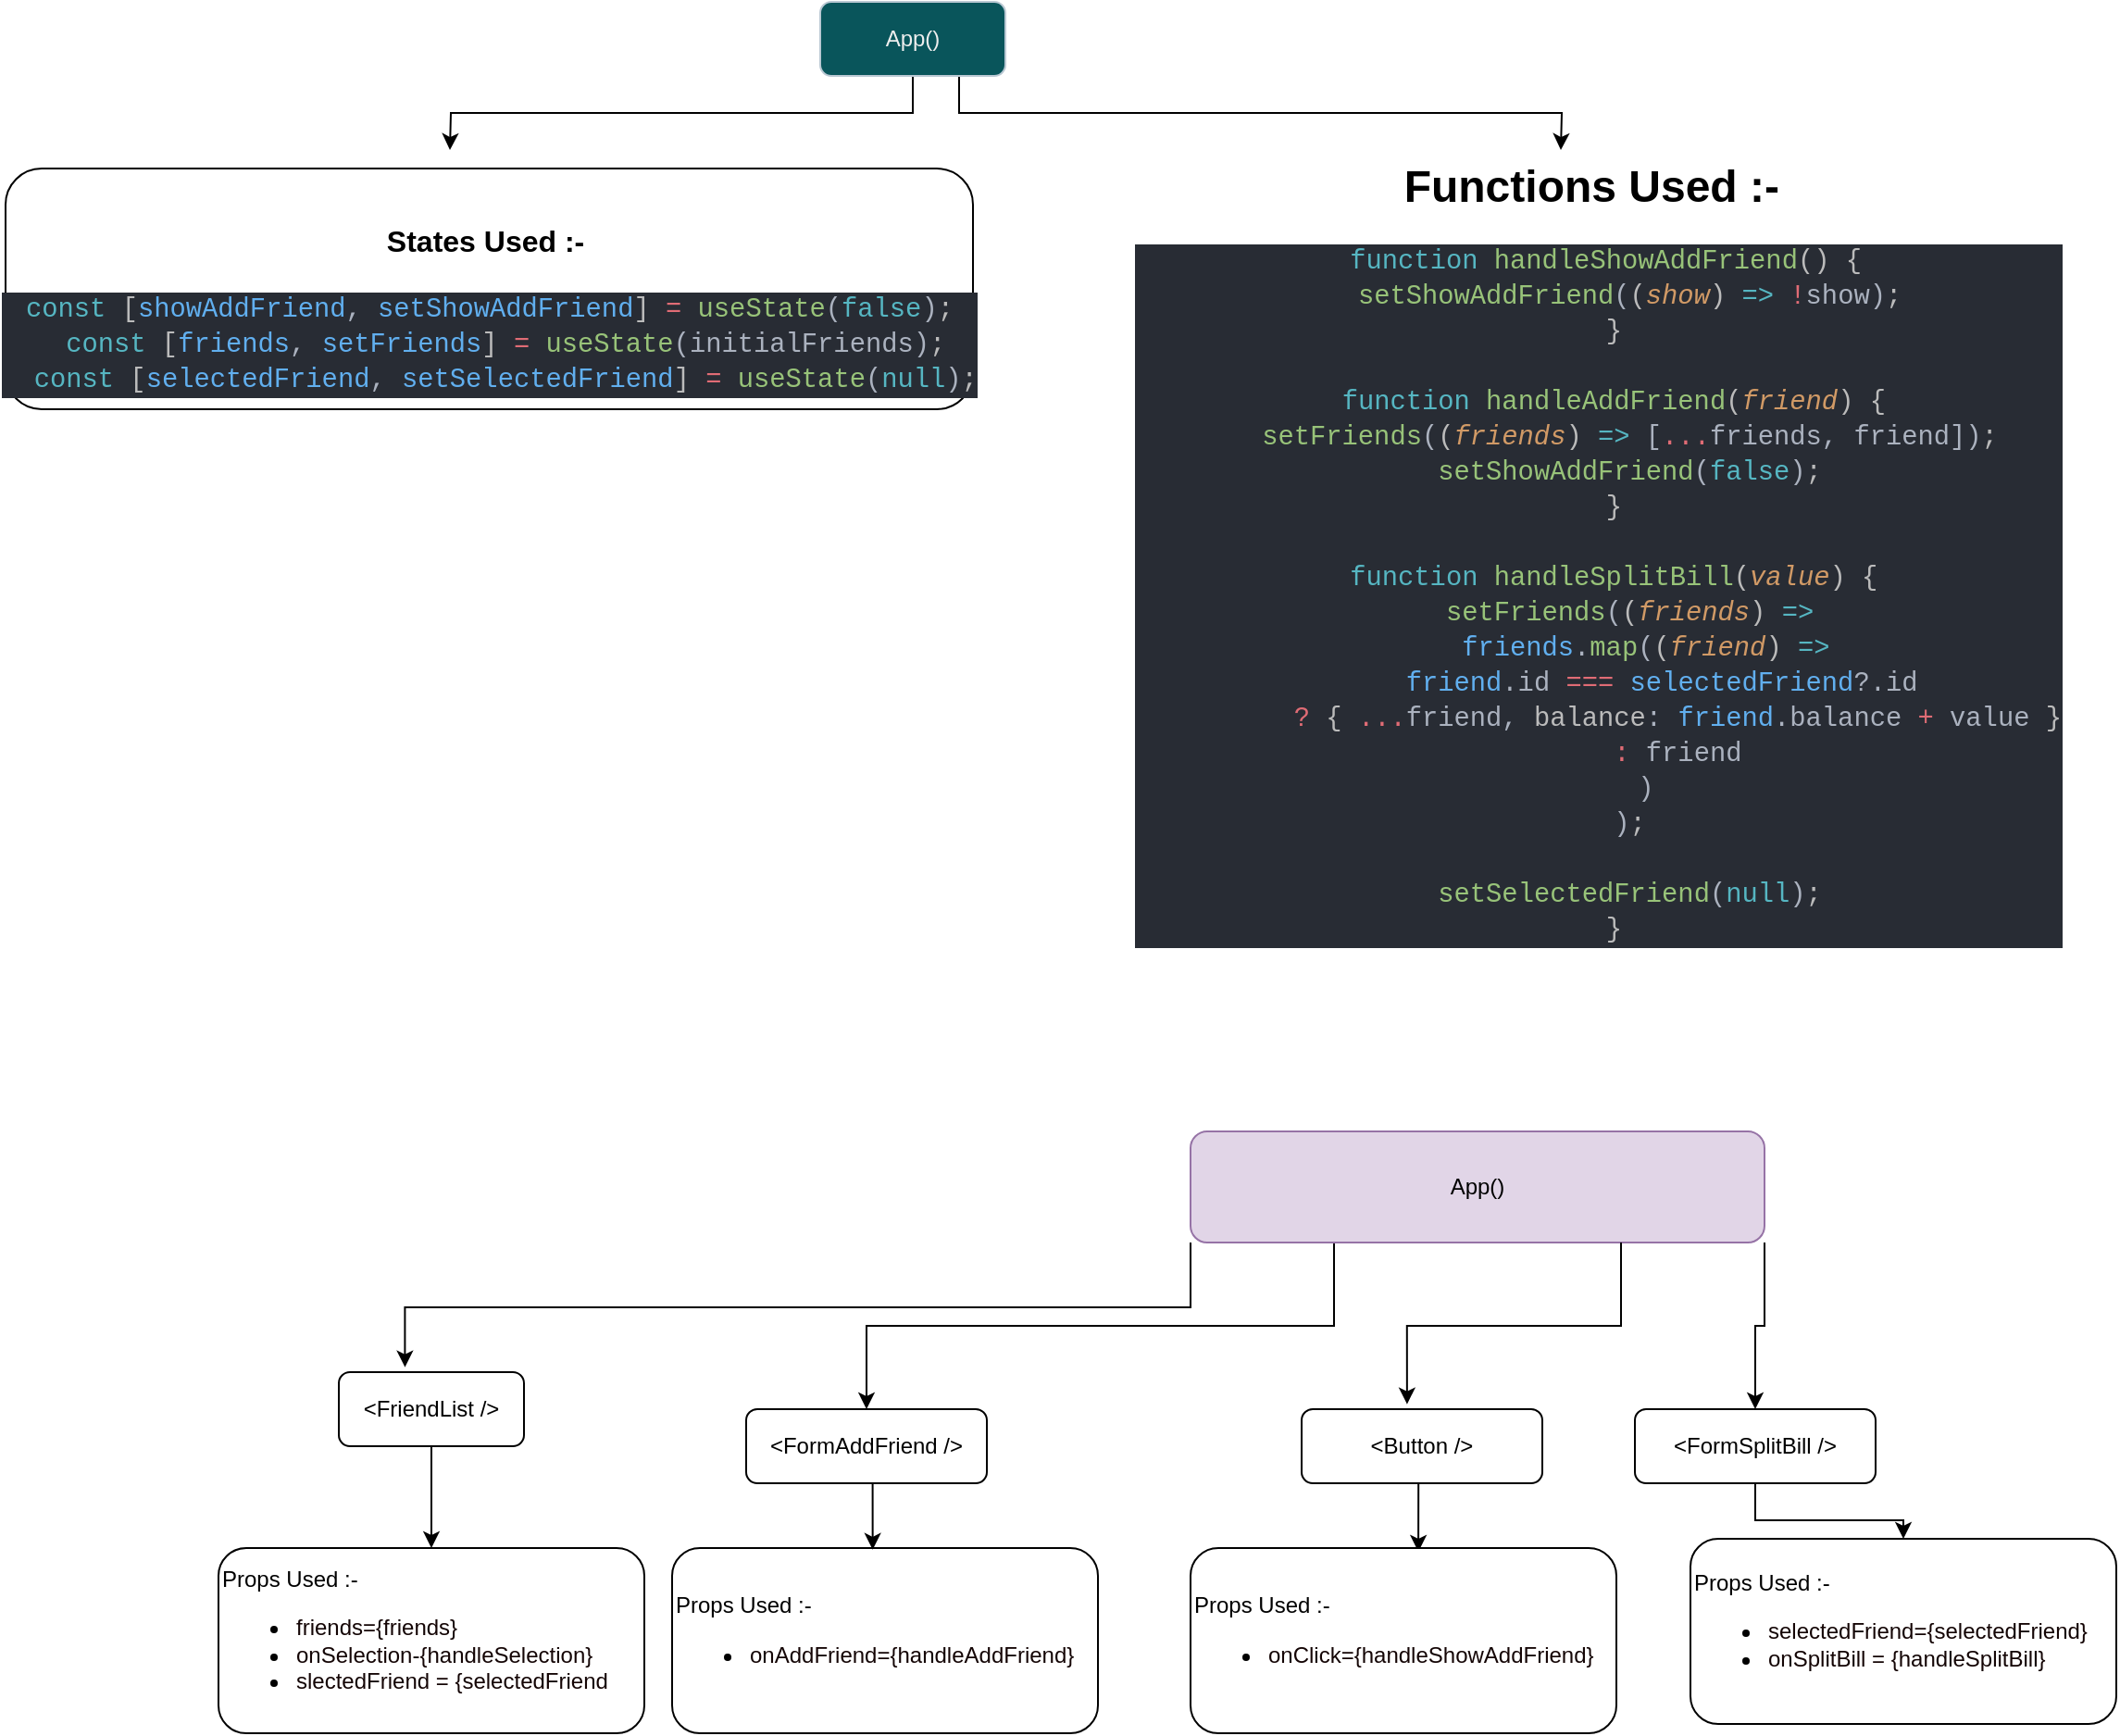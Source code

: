 <mxfile version="24.2.3" type="github">
  <diagram id="C5RBs43oDa-KdzZeNtuy" name="Page-1">
    <mxGraphModel dx="2256" dy="2018" grid="1" gridSize="10" guides="1" tooltips="1" connect="1" arrows="1" fold="1" page="1" pageScale="1" pageWidth="827" pageHeight="1169" background="none" math="0" shadow="0">
      <root>
        <mxCell id="WIyWlLk6GJQsqaUBKTNV-0" />
        <mxCell id="WIyWlLk6GJQsqaUBKTNV-1" parent="WIyWlLk6GJQsqaUBKTNV-0" />
        <mxCell id="xIwj9q6JZ-F3hwhgHABG-7" style="edgeStyle=orthogonalEdgeStyle;rounded=0;orthogonalLoop=1;jettySize=auto;html=1;exitX=0.5;exitY=1;exitDx=0;exitDy=0;" edge="1" parent="WIyWlLk6GJQsqaUBKTNV-1" source="WIyWlLk6GJQsqaUBKTNV-3">
          <mxGeometry relative="1" as="geometry">
            <mxPoint x="20.0" y="-270.0" as="targetPoint" />
          </mxGeometry>
        </mxCell>
        <mxCell id="xIwj9q6JZ-F3hwhgHABG-8" style="edgeStyle=orthogonalEdgeStyle;rounded=0;orthogonalLoop=1;jettySize=auto;html=1;exitX=0.75;exitY=1;exitDx=0;exitDy=0;" edge="1" parent="WIyWlLk6GJQsqaUBKTNV-1" source="WIyWlLk6GJQsqaUBKTNV-3">
          <mxGeometry relative="1" as="geometry">
            <mxPoint x="620" y="-270.0" as="targetPoint" />
          </mxGeometry>
        </mxCell>
        <mxCell id="WIyWlLk6GJQsqaUBKTNV-3" value="App()" style="rounded=1;whiteSpace=wrap;html=1;fontSize=12;glass=0;strokeWidth=1;shadow=0;labelBackgroundColor=none;fillColor=#09555B;strokeColor=#BAC8D3;fontColor=#EEEEEE;" parent="WIyWlLk6GJQsqaUBKTNV-1" vertex="1">
          <mxGeometry x="220" y="-350" width="100" height="40" as="geometry" />
        </mxCell>
        <mxCell id="xIwj9q6JZ-F3hwhgHABG-2" value="" style="edgeStyle=orthogonalEdgeStyle;rounded=0;orthogonalLoop=1;jettySize=auto;html=1;" edge="1" parent="WIyWlLk6GJQsqaUBKTNV-1" source="HDo8_8Wthwif_60VlXAR-14" target="xIwj9q6JZ-F3hwhgHABG-1">
          <mxGeometry relative="1" as="geometry" />
        </mxCell>
        <mxCell id="HDo8_8Wthwif_60VlXAR-14" value="&amp;lt;FriendList /&amp;gt;" style="rounded=1;whiteSpace=wrap;html=1;" vertex="1" parent="WIyWlLk6GJQsqaUBKTNV-1">
          <mxGeometry x="-40" y="390" width="100" height="40" as="geometry" />
        </mxCell>
        <mxCell id="HDo8_8Wthwif_60VlXAR-15" value="&amp;lt;FormAddFriend /&amp;gt;" style="rounded=1;whiteSpace=wrap;html=1;" vertex="1" parent="WIyWlLk6GJQsqaUBKTNV-1">
          <mxGeometry x="180" y="410" width="130" height="40" as="geometry" />
        </mxCell>
        <mxCell id="xIwj9q6JZ-F3hwhgHABG-14" style="edgeStyle=orthogonalEdgeStyle;rounded=0;orthogonalLoop=1;jettySize=auto;html=1;exitX=0.5;exitY=1;exitDx=0;exitDy=0;entryX=0.535;entryY=0.02;entryDx=0;entryDy=0;entryPerimeter=0;" edge="1" parent="WIyWlLk6GJQsqaUBKTNV-1" source="HDo8_8Wthwif_60VlXAR-16" target="xIwj9q6JZ-F3hwhgHABG-12">
          <mxGeometry relative="1" as="geometry">
            <mxPoint x="664.471" y="470" as="targetPoint" />
          </mxGeometry>
        </mxCell>
        <mxCell id="HDo8_8Wthwif_60VlXAR-16" value="&amp;lt;Button /&amp;gt;" style="rounded=1;whiteSpace=wrap;html=1;" vertex="1" parent="WIyWlLk6GJQsqaUBKTNV-1">
          <mxGeometry x="480" y="410" width="130" height="40" as="geometry" />
        </mxCell>
        <mxCell id="xIwj9q6JZ-F3hwhgHABG-16" value="" style="edgeStyle=orthogonalEdgeStyle;rounded=0;orthogonalLoop=1;jettySize=auto;html=1;" edge="1" parent="WIyWlLk6GJQsqaUBKTNV-1" source="xIwj9q6JZ-F3hwhgHABG-0" target="xIwj9q6JZ-F3hwhgHABG-15">
          <mxGeometry relative="1" as="geometry" />
        </mxCell>
        <mxCell id="xIwj9q6JZ-F3hwhgHABG-0" value="&amp;lt;FormSplitBill /&amp;gt;" style="rounded=1;whiteSpace=wrap;html=1;" vertex="1" parent="WIyWlLk6GJQsqaUBKTNV-1">
          <mxGeometry x="660" y="410" width="130" height="40" as="geometry" />
        </mxCell>
        <mxCell id="xIwj9q6JZ-F3hwhgHABG-1" value="Props Used :-&amp;nbsp;&lt;div&gt;&lt;ul&gt;&lt;li&gt;&lt;div&gt;&lt;font color=&quot;#140505&quot;&gt;friends={friends}&lt;/font&gt;&lt;/div&gt;&lt;/li&gt;&lt;li&gt;&lt;div&gt;&lt;font color=&quot;#140505&quot;&gt;onSelection-{handleSelection}&lt;/font&gt;&lt;/div&gt;&lt;/li&gt;&lt;li&gt;&lt;div&gt;&lt;font color=&quot;#140505&quot;&gt;slectedFriend = {selectedFriend&lt;/font&gt;&lt;/div&gt;&lt;/li&gt;&lt;/ul&gt;&lt;/div&gt;" style="whiteSpace=wrap;html=1;rounded=1;align=left;" vertex="1" parent="WIyWlLk6GJQsqaUBKTNV-1">
          <mxGeometry x="-105" y="485" width="230" height="100" as="geometry" />
        </mxCell>
        <mxCell id="xIwj9q6JZ-F3hwhgHABG-4" value="&lt;h1&gt;&lt;/h1&gt;&lt;h1&gt;&lt;span style=&quot;font-size: 16px;&quot;&gt;States Used :-&amp;nbsp;&lt;/span&gt;&lt;/h1&gt;&lt;div&gt;&lt;div style=&quot;color: #bbbbbb;background-color: #282c34;font-family: Consolas, &#39;Courier New&#39;, monospace;font-weight: normal;font-size: 14.4px;line-height: 19px;white-space: pre;&quot;&gt;&lt;div&gt;&lt;span style=&quot;color: #56b6c2;&quot;&gt;const&lt;/span&gt; [&lt;span style=&quot;color: #61afef;&quot;&gt;showAddFriend&lt;/span&gt;&lt;span style=&quot;color: #abb2bf;&quot;&gt;,&lt;/span&gt; &lt;span style=&quot;color: #61afef;&quot;&gt;setShowAddFriend&lt;/span&gt;] &lt;span style=&quot;color: #e06c75;&quot;&gt;=&lt;/span&gt; &lt;span style=&quot;color: #98c379;&quot;&gt;useState&lt;/span&gt;&lt;span style=&quot;color: #abb2bf;&quot;&gt;(&lt;/span&gt;&lt;span style=&quot;color: #56b6c2;&quot;&gt;false&lt;/span&gt;&lt;span style=&quot;color: #abb2bf;&quot;&gt;)&lt;/span&gt;;&lt;/div&gt;&lt;div&gt;&amp;nbsp; &lt;span style=&quot;color: #56b6c2;&quot;&gt;const&lt;/span&gt; [&lt;span style=&quot;color: #61afef;&quot;&gt;friends&lt;/span&gt;&lt;span style=&quot;color: #abb2bf;&quot;&gt;,&lt;/span&gt; &lt;span style=&quot;color: #61afef;&quot;&gt;setFriends&lt;/span&gt;] &lt;span style=&quot;color: #e06c75;&quot;&gt;=&lt;/span&gt; &lt;span style=&quot;color: #98c379;&quot;&gt;useState&lt;/span&gt;&lt;span style=&quot;color: #abb2bf;&quot;&gt;(initialFriends)&lt;/span&gt;;&lt;/div&gt;&lt;div&gt;&amp;nbsp; &lt;span style=&quot;color: #56b6c2;&quot;&gt;const&lt;/span&gt; [&lt;span style=&quot;color: #61afef;&quot;&gt;selectedFriend&lt;/span&gt;&lt;span style=&quot;color: #abb2bf;&quot;&gt;,&lt;/span&gt; &lt;span style=&quot;color: #61afef;&quot;&gt;setSelectedFriend&lt;/span&gt;] &lt;span style=&quot;color: #e06c75;&quot;&gt;=&lt;/span&gt; &lt;span style=&quot;color: #98c379;&quot;&gt;useState&lt;/span&gt;&lt;span style=&quot;color: #abb2bf;&quot;&gt;(&lt;/span&gt;&lt;span style=&quot;color: #56b6c2;&quot;&gt;null&lt;/span&gt;&lt;span style=&quot;color: #abb2bf;&quot;&gt;)&lt;/span&gt;;&lt;/div&gt;&lt;/div&gt;&lt;/div&gt;" style="rounded=1;whiteSpace=wrap;html=1;" vertex="1" parent="WIyWlLk6GJQsqaUBKTNV-1">
          <mxGeometry x="-220" y="-260" width="522.5" height="130" as="geometry" />
        </mxCell>
        <mxCell id="xIwj9q6JZ-F3hwhgHABG-9" value="&lt;h1&gt;Functions Used :-&amp;nbsp;&lt;/h1&gt;&lt;div&gt;&lt;div style=&quot;color: rgb(187, 187, 187); background-color: rgb(40, 44, 52); font-family: Consolas, &amp;quot;Courier New&amp;quot;, monospace; font-size: 14.4px; line-height: 19px; white-space: pre;&quot;&gt;&lt;div&gt;&amp;nbsp;&lt;span style=&quot;color: #56b6c2;&quot;&gt;function&lt;/span&gt; &lt;span style=&quot;color: #98c379;&quot;&gt;handleShowAddFriend&lt;/span&gt;() {&lt;/div&gt;&lt;div&gt;&amp;nbsp; &amp;nbsp; &lt;span style=&quot;color: #98c379;&quot;&gt;setShowAddFriend&lt;/span&gt;&lt;span style=&quot;color: #abb2bf;&quot;&gt;(&lt;/span&gt;(&lt;span style=&quot;color: #d19a66;font-style: italic;&quot;&gt;show&lt;/span&gt;) &lt;span style=&quot;color: #56b6c2;&quot;&gt;=&amp;gt;&lt;/span&gt; &lt;span style=&quot;color: #e06c75;&quot;&gt;!&lt;/span&gt;&lt;span style=&quot;color: #abb2bf;&quot;&gt;show)&lt;/span&gt;;&lt;/div&gt;&lt;div&gt;&amp;nbsp; }&lt;/div&gt;&lt;br&gt;&lt;div&gt;&amp;nbsp; &lt;span style=&quot;color: #56b6c2;&quot;&gt;function&lt;/span&gt; &lt;span style=&quot;color: #98c379;&quot;&gt;handleAddFriend&lt;/span&gt;(&lt;span style=&quot;color: #d19a66;font-style: italic;&quot;&gt;friend&lt;/span&gt;) {&lt;/div&gt;&lt;div&gt;&amp;nbsp; &amp;nbsp; &lt;span style=&quot;color: #98c379;&quot;&gt;setFriends&lt;/span&gt;&lt;span style=&quot;color: #abb2bf;&quot;&gt;(&lt;/span&gt;(&lt;span style=&quot;color: #d19a66;font-style: italic;&quot;&gt;friends&lt;/span&gt;) &lt;span style=&quot;color: #56b6c2;&quot;&gt;=&amp;gt;&lt;/span&gt; &lt;span style=&quot;color: #abb2bf;&quot;&gt;[&lt;/span&gt;&lt;span style=&quot;color: #e06c75;&quot;&gt;...&lt;/span&gt;&lt;span style=&quot;color: #abb2bf;&quot;&gt;friends,&lt;/span&gt; &lt;span style=&quot;color: #abb2bf;&quot;&gt;friend])&lt;/span&gt;;&lt;/div&gt;&lt;div&gt;&amp;nbsp; &amp;nbsp; &lt;span style=&quot;color: #98c379;&quot;&gt;setShowAddFriend&lt;/span&gt;&lt;span style=&quot;color: #abb2bf;&quot;&gt;(&lt;/span&gt;&lt;span style=&quot;color: #56b6c2;&quot;&gt;false&lt;/span&gt;&lt;span style=&quot;color: #abb2bf;&quot;&gt;)&lt;/span&gt;;&lt;/div&gt;&lt;div&gt;&amp;nbsp; }&lt;/div&gt;&lt;br&gt;&lt;div&gt;&amp;nbsp; &lt;span style=&quot;color: #56b6c2;&quot;&gt;function&lt;/span&gt; &lt;span style=&quot;color: #98c379;&quot;&gt;handleSplitBill&lt;/span&gt;(&lt;span style=&quot;color: #d19a66;font-style: italic;&quot;&gt;value&lt;/span&gt;) {&lt;/div&gt;&lt;div&gt;&amp;nbsp; &amp;nbsp; &lt;span style=&quot;color: #98c379;&quot;&gt;setFriends&lt;/span&gt;&lt;span style=&quot;color: #abb2bf;&quot;&gt;(&lt;/span&gt;(&lt;span style=&quot;color: #d19a66;font-style: italic;&quot;&gt;friends&lt;/span&gt;) &lt;span style=&quot;color: #56b6c2;&quot;&gt;=&amp;gt;&lt;/span&gt;&lt;/div&gt;&lt;div&gt;&amp;nbsp; &amp;nbsp; &amp;nbsp; &lt;span style=&quot;color: #61afef;&quot;&gt;friends&lt;/span&gt;&lt;span style=&quot;color: #abb2bf;&quot;&gt;.&lt;/span&gt;&lt;span style=&quot;color: #98c379;&quot;&gt;map&lt;/span&gt;&lt;span style=&quot;color: #abb2bf;&quot;&gt;(&lt;/span&gt;(&lt;span style=&quot;color: #d19a66;font-style: italic;&quot;&gt;friend&lt;/span&gt;) &lt;span style=&quot;color: #56b6c2;&quot;&gt;=&amp;gt;&lt;/span&gt;&lt;/div&gt;&lt;div&gt;&amp;nbsp; &amp;nbsp; &amp;nbsp; &amp;nbsp; &lt;span style=&quot;color: #61afef;&quot;&gt;friend&lt;/span&gt;&lt;span style=&quot;color: #abb2bf;&quot;&gt;.id&lt;/span&gt; &lt;span style=&quot;color: #e06c75;&quot;&gt;===&lt;/span&gt; &lt;span style=&quot;color: #61afef;&quot;&gt;selectedFriend&lt;/span&gt;&lt;span style=&quot;color: #abb2bf;&quot;&gt;?.id&lt;/span&gt;&lt;/div&gt;&lt;div&gt;&amp;nbsp; &amp;nbsp; &amp;nbsp; &amp;nbsp; &amp;nbsp; &lt;span style=&quot;color: #e06c75;&quot;&gt;?&lt;/span&gt; { &lt;span style=&quot;color: #e06c75;&quot;&gt;...&lt;/span&gt;&lt;span style=&quot;color: #abb2bf;&quot;&gt;friend,&lt;/span&gt; balance&lt;span style=&quot;color: #abb2bf;&quot;&gt;:&lt;/span&gt; &lt;span style=&quot;color: #61afef;&quot;&gt;friend&lt;/span&gt;&lt;span style=&quot;color: #abb2bf;&quot;&gt;.balance&lt;/span&gt; &lt;span style=&quot;color: #e06c75;&quot;&gt;+&lt;/span&gt; &lt;span style=&quot;color: #abb2bf;&quot;&gt;value&lt;/span&gt; }&lt;/div&gt;&lt;div&gt;&amp;nbsp; &amp;nbsp; &amp;nbsp; &amp;nbsp; &amp;nbsp; &lt;span style=&quot;color: #e06c75;&quot;&gt;:&lt;/span&gt; &lt;span style=&quot;color: #abb2bf;&quot;&gt;friend&lt;/span&gt;&lt;/div&gt;&lt;div&gt;&amp;nbsp; &amp;nbsp; &amp;nbsp; &lt;span style=&quot;color: #abb2bf;&quot;&gt;)&lt;/span&gt;&lt;/div&gt;&lt;div&gt;&amp;nbsp; &amp;nbsp; &lt;span style=&quot;color: #abb2bf;&quot;&gt;)&lt;/span&gt;;&lt;/div&gt;&lt;br&gt;&lt;div&gt;&amp;nbsp; &amp;nbsp; &lt;span style=&quot;color: #98c379;&quot;&gt;setSelectedFriend&lt;/span&gt;&lt;span style=&quot;color: #abb2bf;&quot;&gt;(&lt;/span&gt;&lt;span style=&quot;color: #56b6c2;&quot;&gt;null&lt;/span&gt;&lt;span style=&quot;color: #abb2bf;&quot;&gt;)&lt;/span&gt;;&lt;/div&gt;&lt;div&gt;&amp;nbsp; }&lt;/div&gt;&lt;/div&gt;&lt;/div&gt;" style="rounded=1;whiteSpace=wrap;html=1;" vertex="1" parent="WIyWlLk6GJQsqaUBKTNV-1">
          <mxGeometry x="410" y="-120" width="460" height="120" as="geometry" />
        </mxCell>
        <mxCell id="xIwj9q6JZ-F3hwhgHABG-11" value="Props Used :-&amp;nbsp;&lt;div&gt;&lt;ul&gt;&lt;li&gt;&lt;font color=&quot;#140505&quot;&gt;onAddFriend={handleAddFriend}&lt;/font&gt;&lt;/li&gt;&lt;/ul&gt;&lt;/div&gt;" style="whiteSpace=wrap;html=1;rounded=1;align=left;" vertex="1" parent="WIyWlLk6GJQsqaUBKTNV-1">
          <mxGeometry x="140" y="485" width="230" height="100" as="geometry" />
        </mxCell>
        <mxCell id="xIwj9q6JZ-F3hwhgHABG-12" value="Props Used :-&amp;nbsp;&lt;div&gt;&lt;ul&gt;&lt;li&gt;&lt;font color=&quot;#140505&quot;&gt;onClick={handleShowAddFriend}&lt;/font&gt;&lt;/li&gt;&lt;/ul&gt;&lt;/div&gt;" style="whiteSpace=wrap;html=1;rounded=1;align=left;" vertex="1" parent="WIyWlLk6GJQsqaUBKTNV-1">
          <mxGeometry x="420" y="485" width="230" height="100" as="geometry" />
        </mxCell>
        <mxCell id="xIwj9q6JZ-F3hwhgHABG-15" value="Props Used :-&amp;nbsp;&lt;div&gt;&lt;ul&gt;&lt;li&gt;&lt;font color=&quot;#140505&quot;&gt;selectedFriend={selectedFriend}&lt;/font&gt;&lt;/li&gt;&lt;li&gt;&lt;font color=&quot;#140505&quot;&gt;onSplitBill = {handleSplitBill}&lt;/font&gt;&lt;/li&gt;&lt;/ul&gt;&lt;/div&gt;" style="whiteSpace=wrap;html=1;rounded=1;align=left;" vertex="1" parent="WIyWlLk6GJQsqaUBKTNV-1">
          <mxGeometry x="690" y="480" width="230" height="100" as="geometry" />
        </mxCell>
        <mxCell id="xIwj9q6JZ-F3hwhgHABG-22" style="edgeStyle=orthogonalEdgeStyle;rounded=0;orthogonalLoop=1;jettySize=auto;html=1;exitX=0;exitY=1;exitDx=0;exitDy=0;entryX=0.357;entryY=-0.067;entryDx=0;entryDy=0;entryPerimeter=0;" edge="1" parent="WIyWlLk6GJQsqaUBKTNV-1" source="xIwj9q6JZ-F3hwhgHABG-17" target="HDo8_8Wthwif_60VlXAR-14">
          <mxGeometry relative="1" as="geometry">
            <mxPoint x="80" y="360" as="targetPoint" />
          </mxGeometry>
        </mxCell>
        <mxCell id="xIwj9q6JZ-F3hwhgHABG-23" style="edgeStyle=orthogonalEdgeStyle;rounded=0;orthogonalLoop=1;jettySize=auto;html=1;exitX=0.25;exitY=1;exitDx=0;exitDy=0;entryX=0.5;entryY=0;entryDx=0;entryDy=0;" edge="1" parent="WIyWlLk6GJQsqaUBKTNV-1" source="xIwj9q6JZ-F3hwhgHABG-17" target="HDo8_8Wthwif_60VlXAR-15">
          <mxGeometry relative="1" as="geometry" />
        </mxCell>
        <mxCell id="xIwj9q6JZ-F3hwhgHABG-26" style="edgeStyle=orthogonalEdgeStyle;rounded=0;orthogonalLoop=1;jettySize=auto;html=1;exitX=1;exitY=1;exitDx=0;exitDy=0;entryX=0.5;entryY=0;entryDx=0;entryDy=0;" edge="1" parent="WIyWlLk6GJQsqaUBKTNV-1" source="xIwj9q6JZ-F3hwhgHABG-17" target="xIwj9q6JZ-F3hwhgHABG-0">
          <mxGeometry relative="1" as="geometry" />
        </mxCell>
        <mxCell id="xIwj9q6JZ-F3hwhgHABG-17" value="App()" style="rounded=1;whiteSpace=wrap;html=1;fillColor=#e1d5e7;strokeColor=#9673a6;" vertex="1" parent="WIyWlLk6GJQsqaUBKTNV-1">
          <mxGeometry x="420" y="260" width="310" height="60" as="geometry" />
        </mxCell>
        <mxCell id="xIwj9q6JZ-F3hwhgHABG-25" style="edgeStyle=orthogonalEdgeStyle;rounded=0;orthogonalLoop=1;jettySize=auto;html=1;exitX=0.75;exitY=1;exitDx=0;exitDy=0;entryX=0.438;entryY=-0.067;entryDx=0;entryDy=0;entryPerimeter=0;" edge="1" parent="WIyWlLk6GJQsqaUBKTNV-1" source="xIwj9q6JZ-F3hwhgHABG-17" target="HDo8_8Wthwif_60VlXAR-16">
          <mxGeometry relative="1" as="geometry" />
        </mxCell>
        <mxCell id="xIwj9q6JZ-F3hwhgHABG-27" style="edgeStyle=orthogonalEdgeStyle;rounded=0;orthogonalLoop=1;jettySize=auto;html=1;exitX=0.5;exitY=1;exitDx=0;exitDy=0;entryX=0.471;entryY=0.009;entryDx=0;entryDy=0;entryPerimeter=0;" edge="1" parent="WIyWlLk6GJQsqaUBKTNV-1" source="HDo8_8Wthwif_60VlXAR-15" target="xIwj9q6JZ-F3hwhgHABG-11">
          <mxGeometry relative="1" as="geometry" />
        </mxCell>
      </root>
    </mxGraphModel>
  </diagram>
</mxfile>
